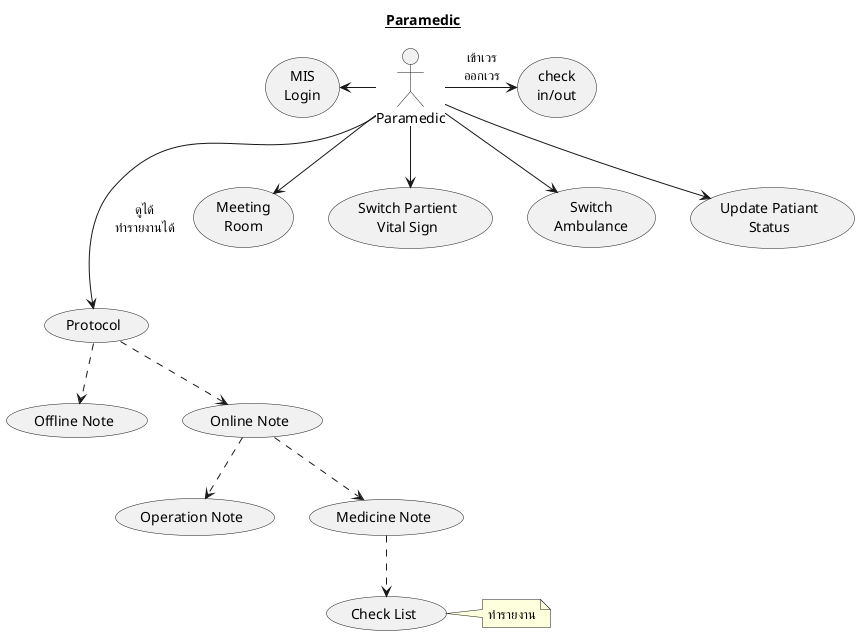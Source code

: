 @startuml
Title __Paramedic__
  :Paramedic: as Paramedic

  usecase (Protocol) as Protocol
  usecase (Offline Note) as Offline
  usecase (Online Note) as Online
  usecase (Operation Note) as Ops
  usecase (Medicine Note) as Med
  usecase (Check List) as Check
  Protocol ..> Offline
  Protocol ..> Online
  Online ..> Ops
  Online ..> Med
  Med ..> Check

  usecase (check\nin/out) as checkIn
  usecase (MIS\nLogin) as MISLogin
  usecase (Meeting\nRoom) as MeetingRoom

  usecase (Switch Partient\nVital Sign) as SwitchVS
  usecase (Switch\nAmbulance) as SwitchAmbulance
  usecase (Update Patiant\nStatus) as UpdatePatiantStatus

  Paramedic -right-> checkIn : เข้าเวร\nออกเวร
  Paramedic -left-> MISLogin
  Paramedic --> MeetingRoom
  Paramedic --> SwitchVS
  Paramedic --> SwitchAmbulance
  Paramedic --> UpdatePatiantStatus
  Paramedic ---> Protocol: ดูได้\nทำรายงานได้
  note right of Check : ทำรายงาน

@enduml
